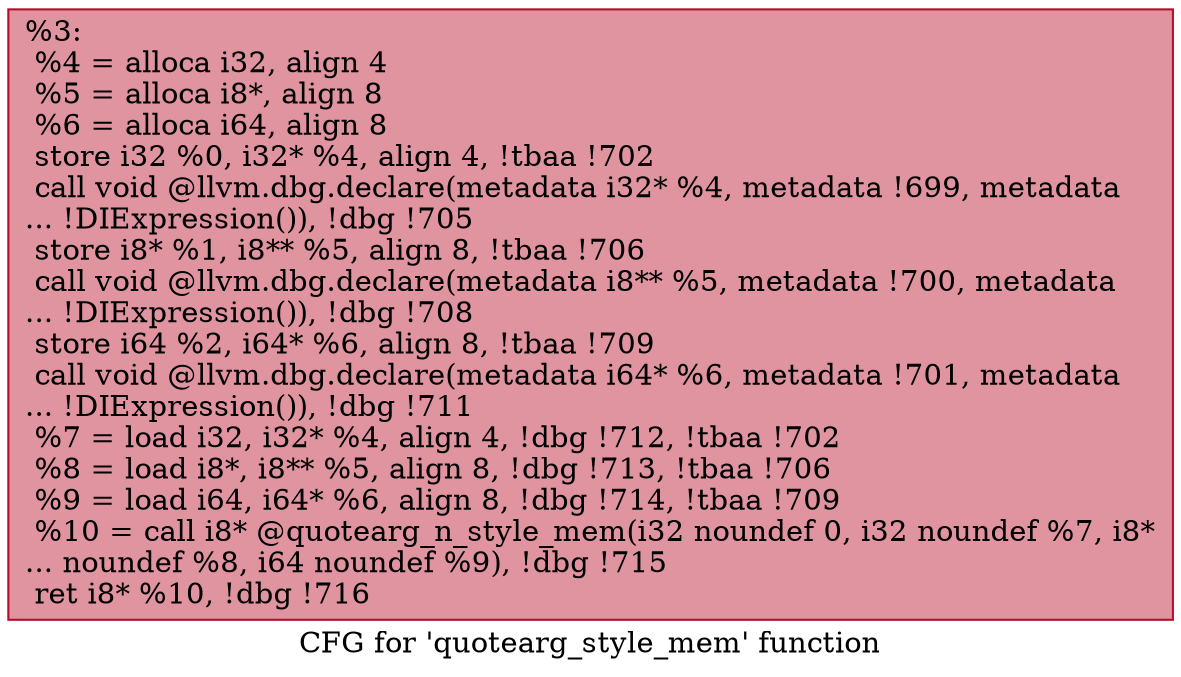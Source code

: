 digraph "CFG for 'quotearg_style_mem' function" {
	label="CFG for 'quotearg_style_mem' function";

	Node0x19574c0 [shape=record,color="#b70d28ff", style=filled, fillcolor="#b70d2870",label="{%3:\l  %4 = alloca i32, align 4\l  %5 = alloca i8*, align 8\l  %6 = alloca i64, align 8\l  store i32 %0, i32* %4, align 4, !tbaa !702\l  call void @llvm.dbg.declare(metadata i32* %4, metadata !699, metadata\l... !DIExpression()), !dbg !705\l  store i8* %1, i8** %5, align 8, !tbaa !706\l  call void @llvm.dbg.declare(metadata i8** %5, metadata !700, metadata\l... !DIExpression()), !dbg !708\l  store i64 %2, i64* %6, align 8, !tbaa !709\l  call void @llvm.dbg.declare(metadata i64* %6, metadata !701, metadata\l... !DIExpression()), !dbg !711\l  %7 = load i32, i32* %4, align 4, !dbg !712, !tbaa !702\l  %8 = load i8*, i8** %5, align 8, !dbg !713, !tbaa !706\l  %9 = load i64, i64* %6, align 8, !dbg !714, !tbaa !709\l  %10 = call i8* @quotearg_n_style_mem(i32 noundef 0, i32 noundef %7, i8*\l... noundef %8, i64 noundef %9), !dbg !715\l  ret i8* %10, !dbg !716\l}"];
}

